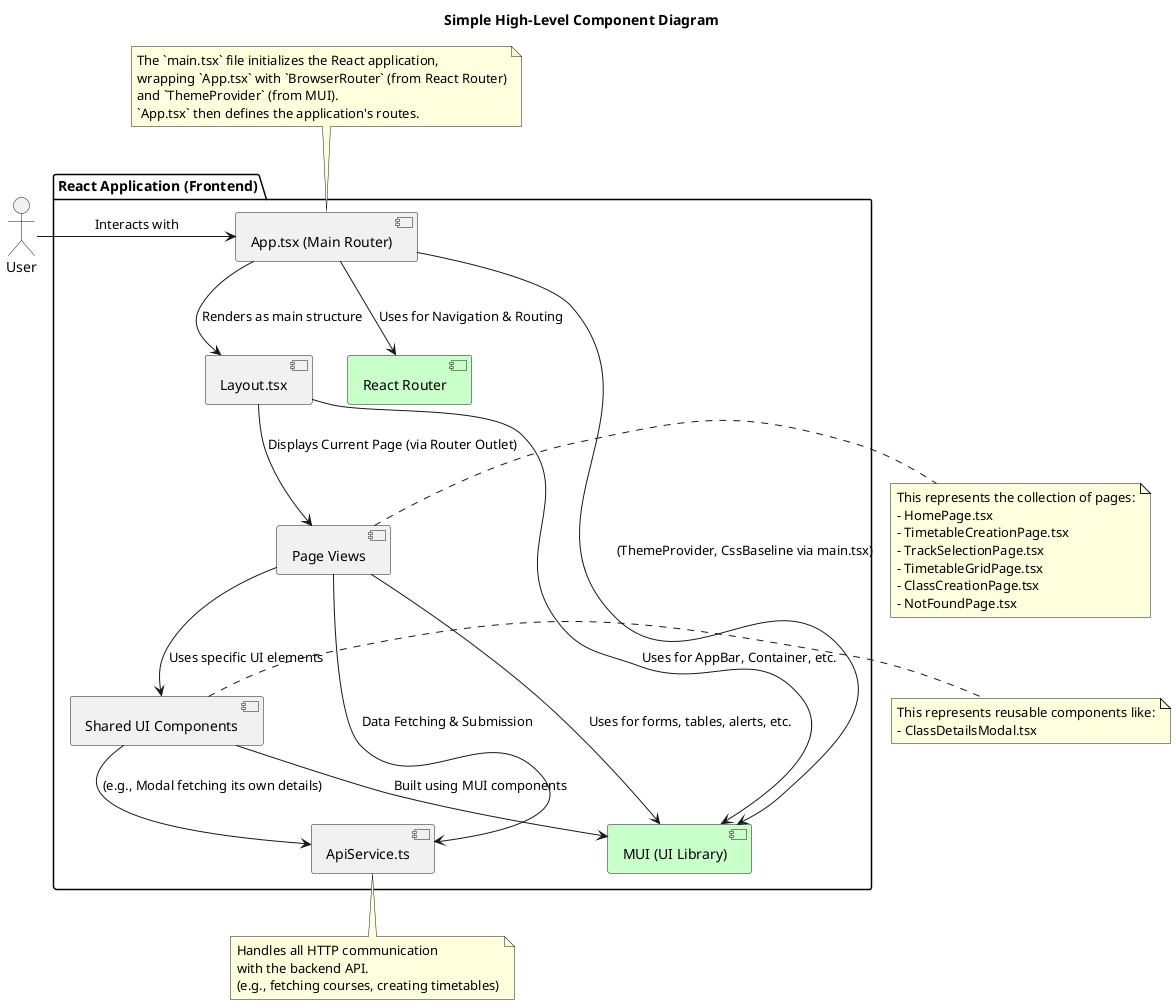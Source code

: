 @startuml

title Simple High-Level Component Diagram
skinparam font Helvetica
'skinparam linetype ortho

actor User

package "React Application (Frontend)" {
  component "App.tsx (Main Router)" as App
  component "Layout.tsx" as Layout
  component "Page Views" as PageViews
  component "Shared UI Components" as SharedUI
  component "ApiService.ts" as ApiService
  component "React Router" as Router #technology
  component "MUI (UI Library)" as MUI #technology
}

User -right-> App : Interacts with

App --> Router : Uses for Navigation & Routing
App --> Layout : Renders as main structure
App --> MUI : (ThemeProvider, CssBaseline via main.tsx)

Layout --> PageViews : Displays Current Page (via Router Outlet)
Layout --> MUI : Uses for AppBar, Container, etc.

PageViews --> ApiService : Data Fetching & Submission
PageViews --> SharedUI : Uses specific UI elements
PageViews --> MUI : Uses for forms, tables, alerts, etc.

SharedUI --> ApiService : (e.g., Modal fetching its own details)
SharedUI --> MUI : Built using MUI components

note right of PageViews
  This represents the collection of pages:
  - HomePage.tsx
  - TimetableCreationPage.tsx
  - TrackSelectionPage.tsx
  - TimetableGridPage.tsx
  - ClassCreationPage.tsx
  - NotFoundPage.tsx
end note

note right of SharedUI
  This represents reusable components like:
  - ClassDetailsModal.tsx
end note

note bottom of ApiService
  Handles all HTTP communication
  with the backend API.
  (e.g., fetching courses, creating timetables)
end note

note top of App
  The `main.tsx` file initializes the React application,
  wrapping `App.tsx` with `BrowserRouter` (from React Router)
  and `ThemeProvider` (from MUI).
  `App.tsx` then defines the application's routes.
end note

@enduml
